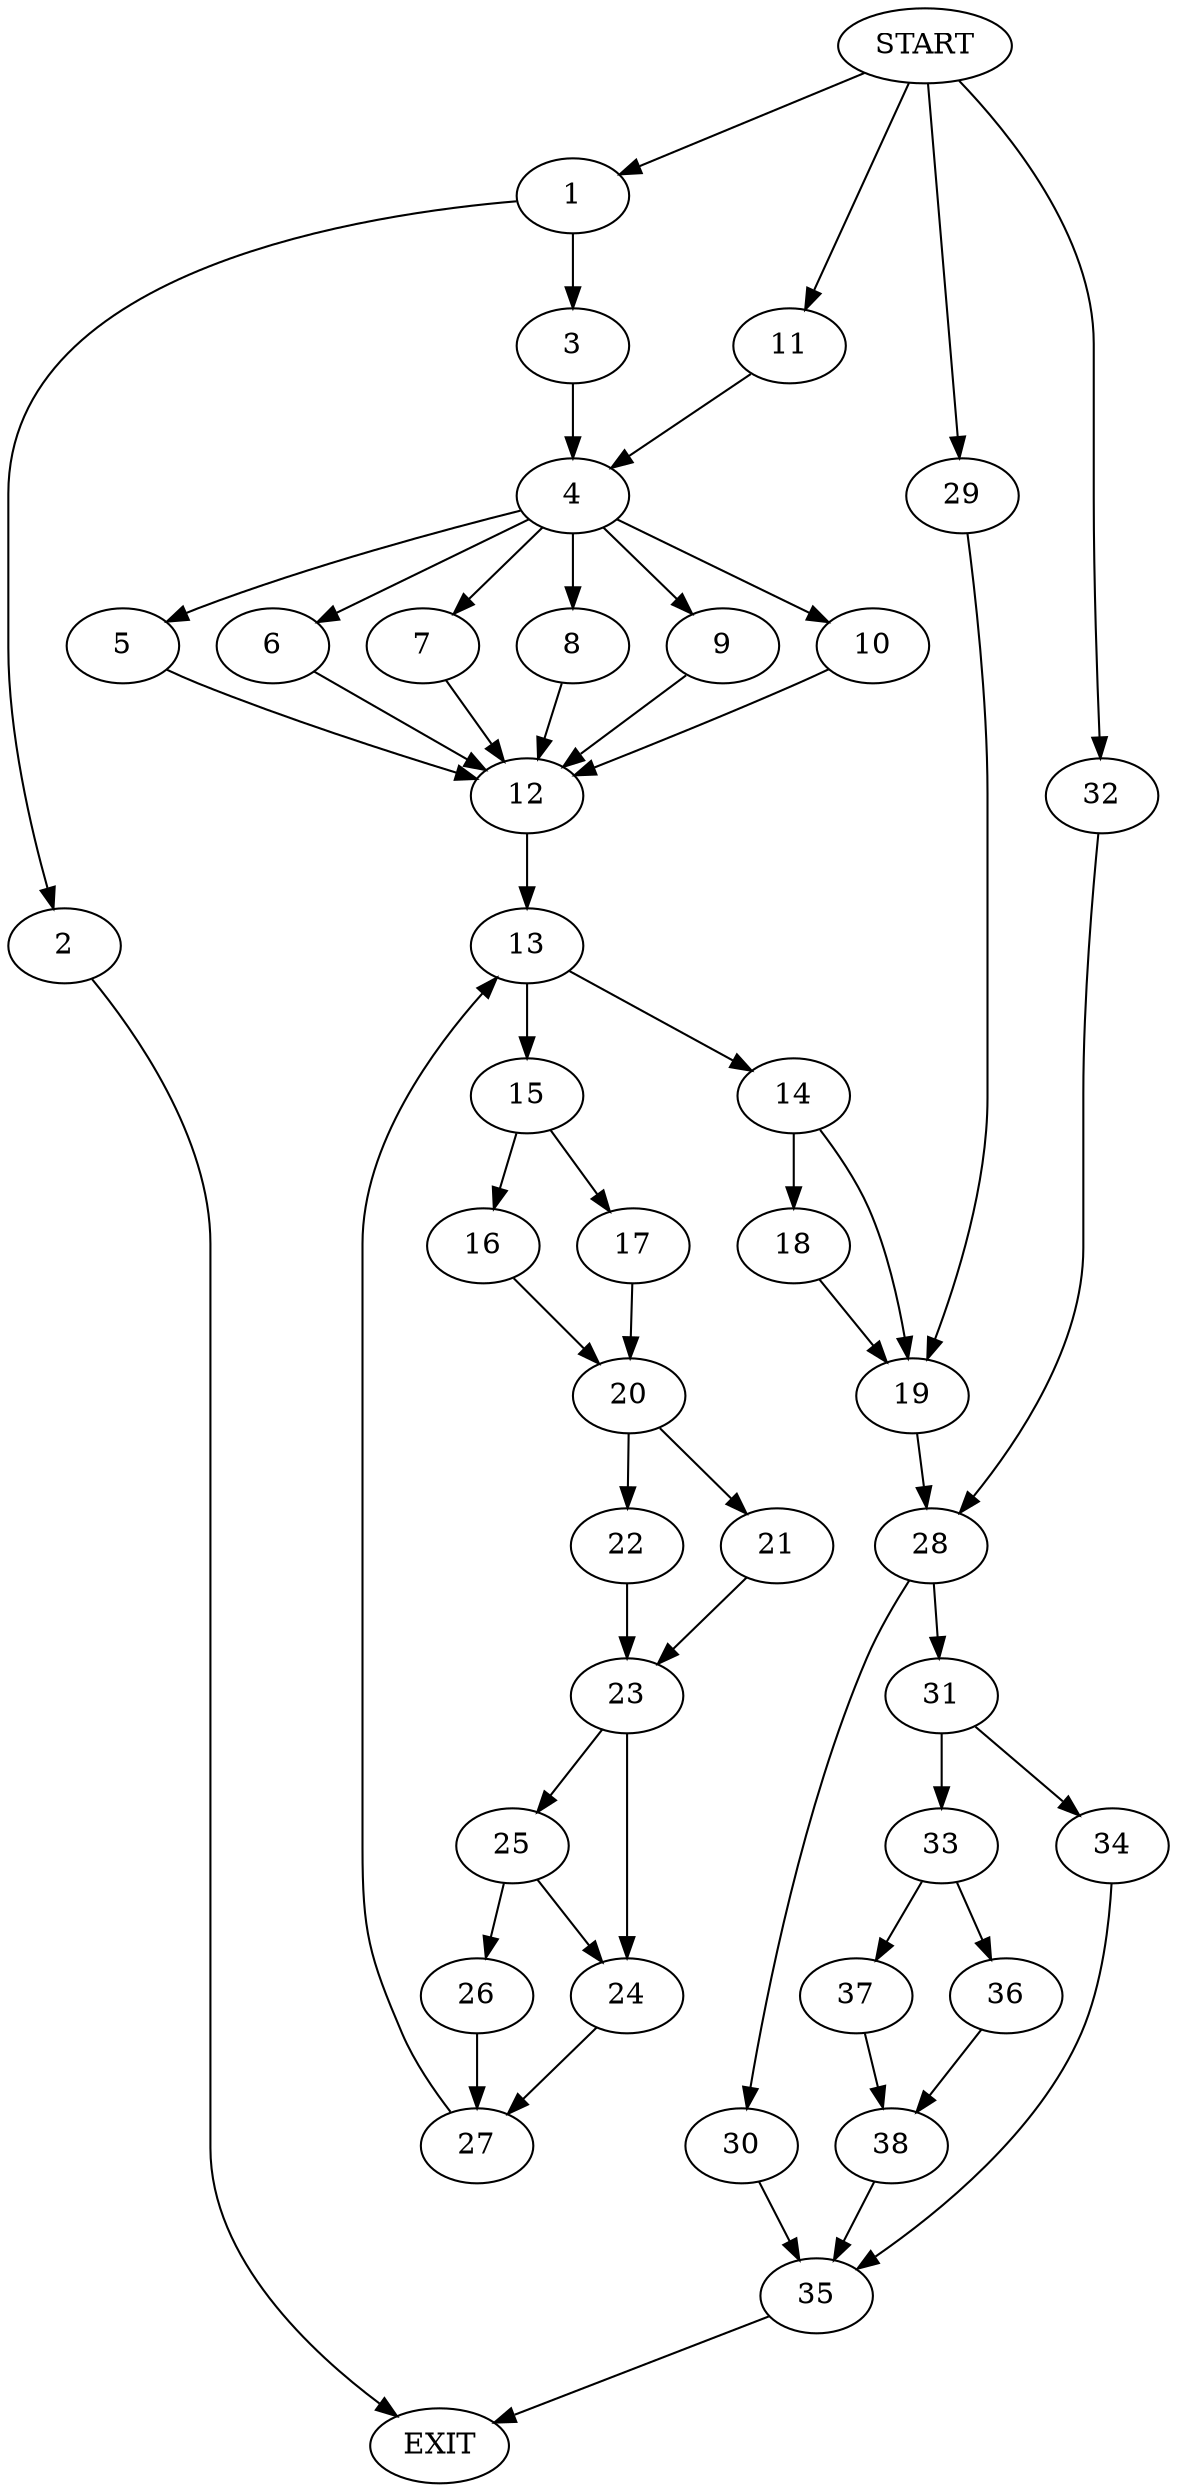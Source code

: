 digraph {
0 [label="START"]
39 [label="EXIT"]
0 -> 1
1 -> 2
1 -> 3
2 -> 39
3 -> 4
4 -> 5
4 -> 6
4 -> 7
4 -> 8
4 -> 9
4 -> 10
0 -> 11
11 -> 4
5 -> 12
6 -> 12
8 -> 12
7 -> 12
10 -> 12
9 -> 12
12 -> 13
13 -> 14
13 -> 15
15 -> 16
15 -> 17
14 -> 18
14 -> 19
16 -> 20
17 -> 20
20 -> 21
20 -> 22
22 -> 23
21 -> 23
23 -> 24
23 -> 25
25 -> 24
25 -> 26
24 -> 27
26 -> 27
27 -> 13
19 -> 28
18 -> 19
0 -> 29
29 -> 19
28 -> 30
28 -> 31
0 -> 32
32 -> 28
31 -> 33
31 -> 34
30 -> 35
35 -> 39
33 -> 36
33 -> 37
34 -> 35
36 -> 38
37 -> 38
38 -> 35
}
